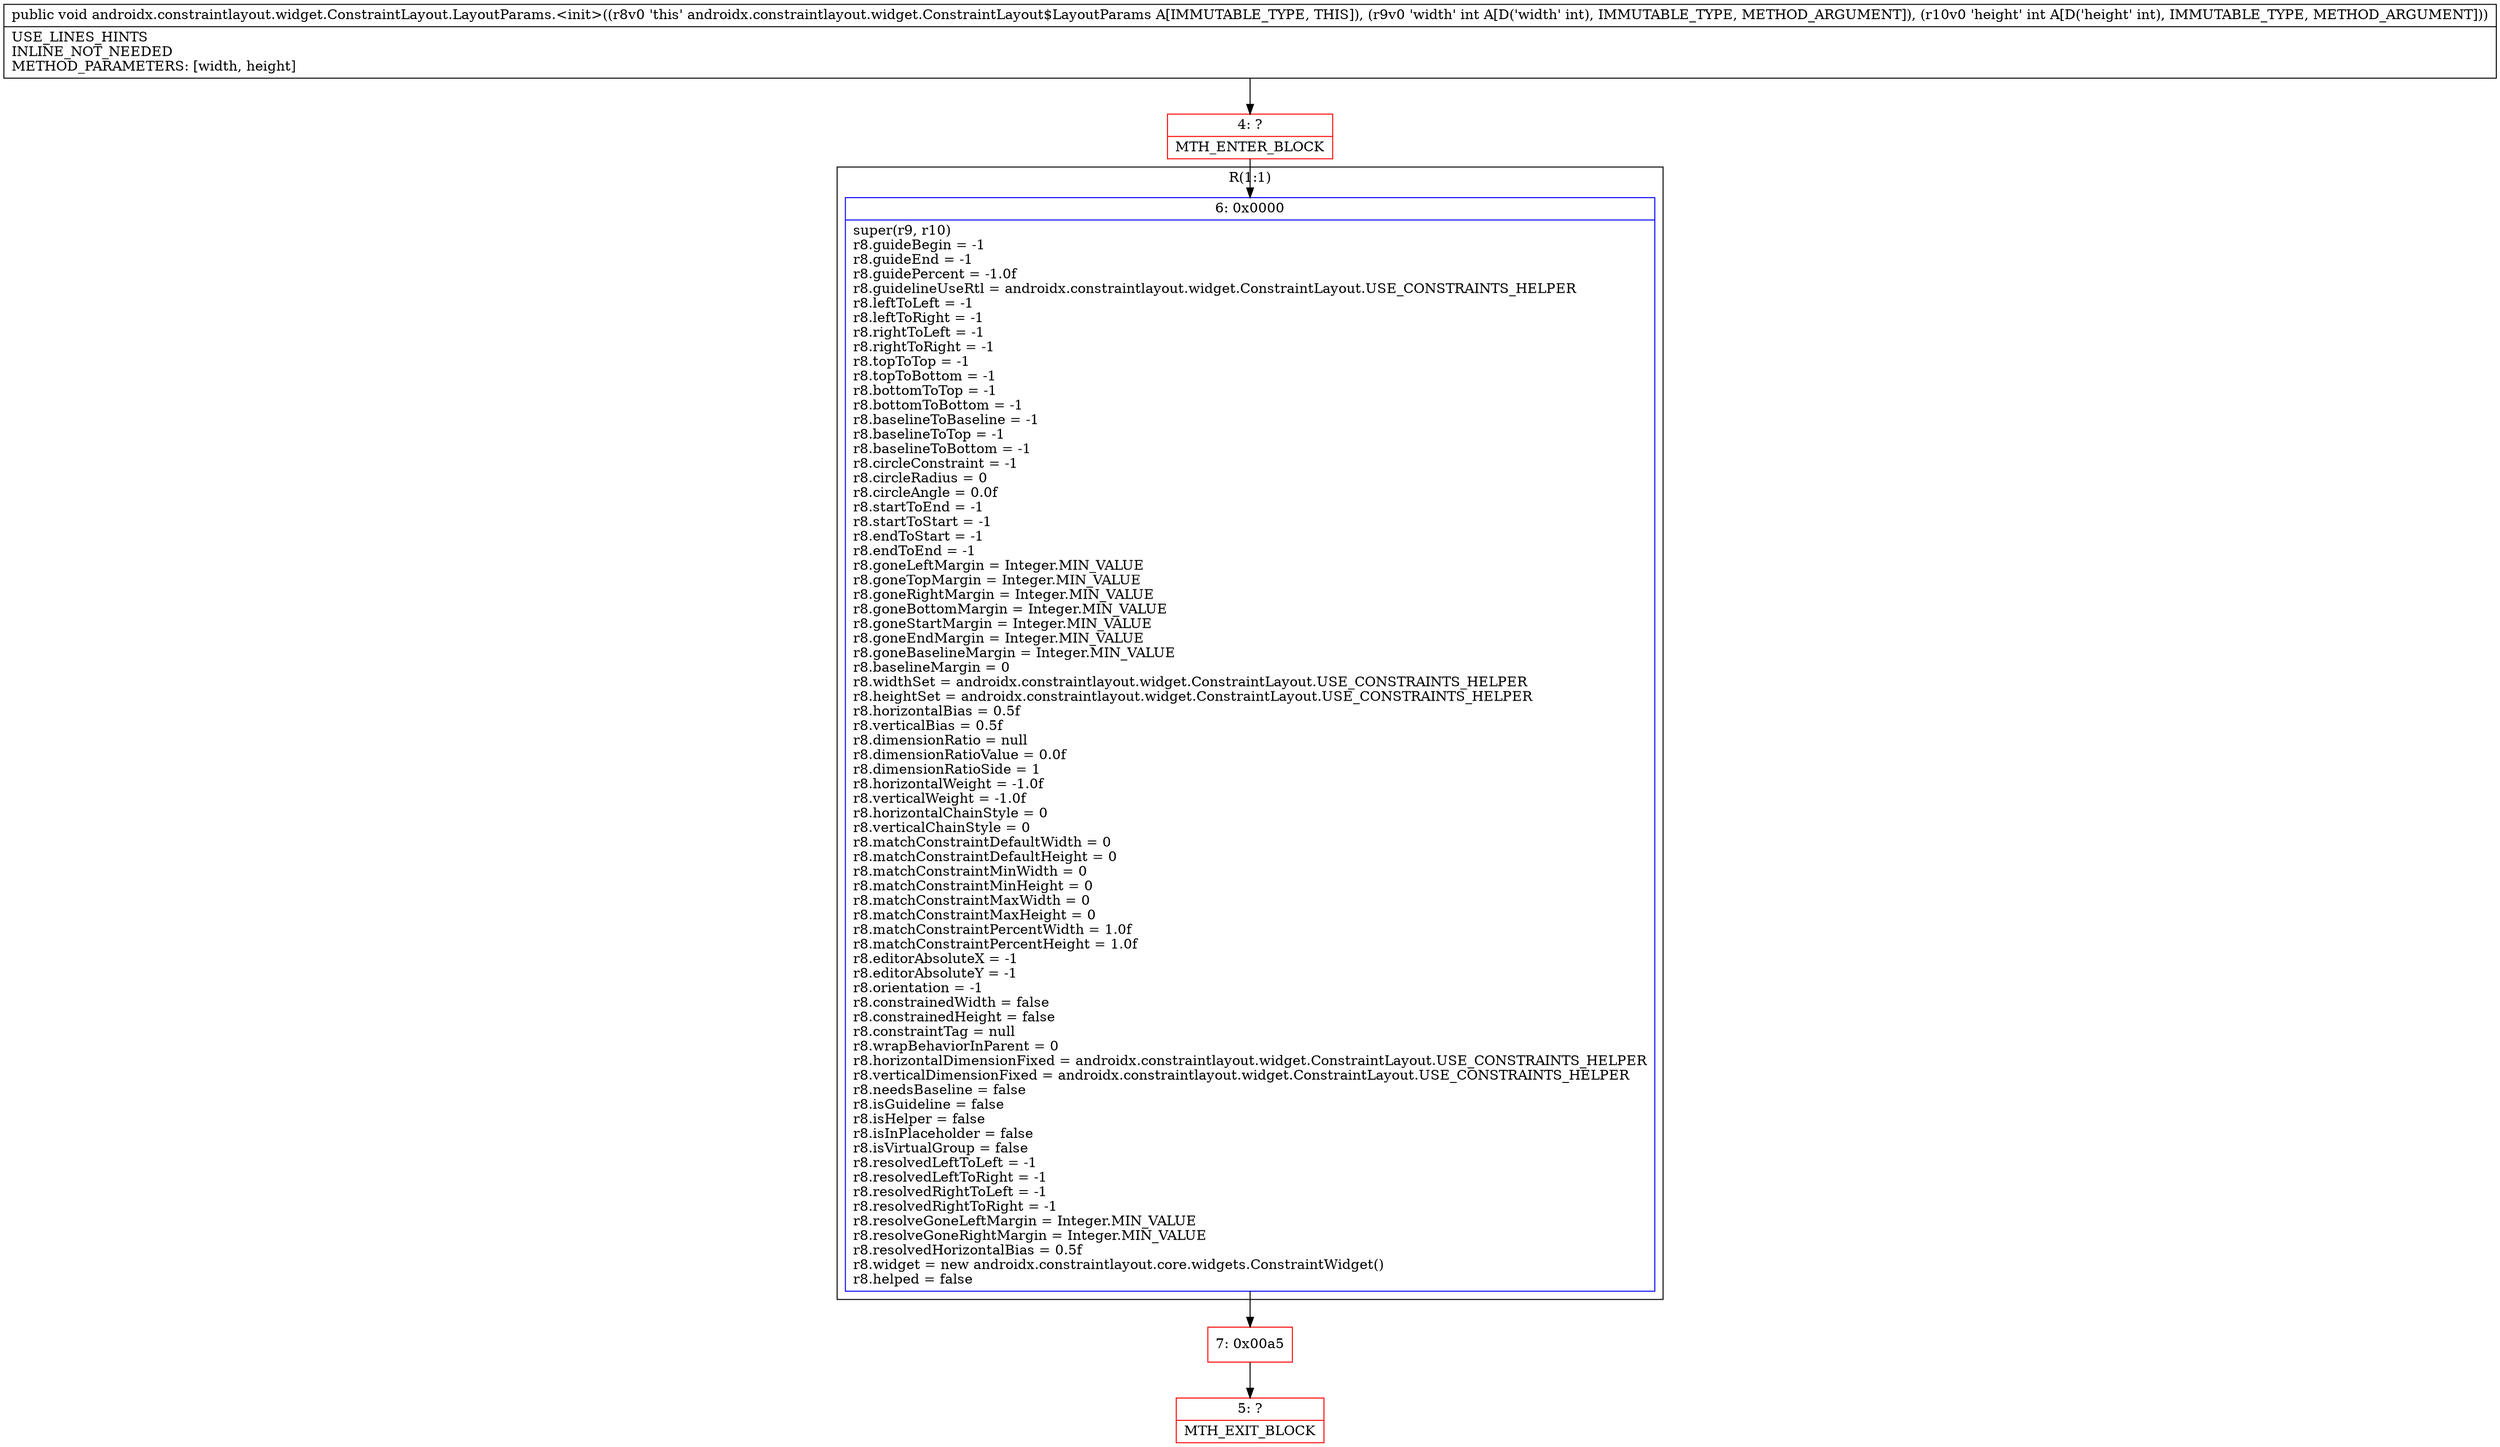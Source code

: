 digraph "CFG forandroidx.constraintlayout.widget.ConstraintLayout.LayoutParams.\<init\>(II)V" {
subgraph cluster_Region_282930288 {
label = "R(1:1)";
node [shape=record,color=blue];
Node_6 [shape=record,label="{6\:\ 0x0000|super(r9, r10)\lr8.guideBegin = \-1\lr8.guideEnd = \-1\lr8.guidePercent = \-1.0f\lr8.guidelineUseRtl = androidx.constraintlayout.widget.ConstraintLayout.USE_CONSTRAINTS_HELPER\lr8.leftToLeft = \-1\lr8.leftToRight = \-1\lr8.rightToLeft = \-1\lr8.rightToRight = \-1\lr8.topToTop = \-1\lr8.topToBottom = \-1\lr8.bottomToTop = \-1\lr8.bottomToBottom = \-1\lr8.baselineToBaseline = \-1\lr8.baselineToTop = \-1\lr8.baselineToBottom = \-1\lr8.circleConstraint = \-1\lr8.circleRadius = 0\lr8.circleAngle = 0.0f\lr8.startToEnd = \-1\lr8.startToStart = \-1\lr8.endToStart = \-1\lr8.endToEnd = \-1\lr8.goneLeftMargin = Integer.MIN_VALUE\lr8.goneTopMargin = Integer.MIN_VALUE\lr8.goneRightMargin = Integer.MIN_VALUE\lr8.goneBottomMargin = Integer.MIN_VALUE\lr8.goneStartMargin = Integer.MIN_VALUE\lr8.goneEndMargin = Integer.MIN_VALUE\lr8.goneBaselineMargin = Integer.MIN_VALUE\lr8.baselineMargin = 0\lr8.widthSet = androidx.constraintlayout.widget.ConstraintLayout.USE_CONSTRAINTS_HELPER\lr8.heightSet = androidx.constraintlayout.widget.ConstraintLayout.USE_CONSTRAINTS_HELPER\lr8.horizontalBias = 0.5f\lr8.verticalBias = 0.5f\lr8.dimensionRatio = null\lr8.dimensionRatioValue = 0.0f\lr8.dimensionRatioSide = 1\lr8.horizontalWeight = \-1.0f\lr8.verticalWeight = \-1.0f\lr8.horizontalChainStyle = 0\lr8.verticalChainStyle = 0\lr8.matchConstraintDefaultWidth = 0\lr8.matchConstraintDefaultHeight = 0\lr8.matchConstraintMinWidth = 0\lr8.matchConstraintMinHeight = 0\lr8.matchConstraintMaxWidth = 0\lr8.matchConstraintMaxHeight = 0\lr8.matchConstraintPercentWidth = 1.0f\lr8.matchConstraintPercentHeight = 1.0f\lr8.editorAbsoluteX = \-1\lr8.editorAbsoluteY = \-1\lr8.orientation = \-1\lr8.constrainedWidth = false\lr8.constrainedHeight = false\lr8.constraintTag = null\lr8.wrapBehaviorInParent = 0\lr8.horizontalDimensionFixed = androidx.constraintlayout.widget.ConstraintLayout.USE_CONSTRAINTS_HELPER\lr8.verticalDimensionFixed = androidx.constraintlayout.widget.ConstraintLayout.USE_CONSTRAINTS_HELPER\lr8.needsBaseline = false\lr8.isGuideline = false\lr8.isHelper = false\lr8.isInPlaceholder = false\lr8.isVirtualGroup = false\lr8.resolvedLeftToLeft = \-1\lr8.resolvedLeftToRight = \-1\lr8.resolvedRightToLeft = \-1\lr8.resolvedRightToRight = \-1\lr8.resolveGoneLeftMargin = Integer.MIN_VALUE\lr8.resolveGoneRightMargin = Integer.MIN_VALUE\lr8.resolvedHorizontalBias = 0.5f\lr8.widget = new androidx.constraintlayout.core.widgets.ConstraintWidget()\lr8.helped = false\l}"];
}
Node_4 [shape=record,color=red,label="{4\:\ ?|MTH_ENTER_BLOCK\l}"];
Node_7 [shape=record,color=red,label="{7\:\ 0x00a5}"];
Node_5 [shape=record,color=red,label="{5\:\ ?|MTH_EXIT_BLOCK\l}"];
MethodNode[shape=record,label="{public void androidx.constraintlayout.widget.ConstraintLayout.LayoutParams.\<init\>((r8v0 'this' androidx.constraintlayout.widget.ConstraintLayout$LayoutParams A[IMMUTABLE_TYPE, THIS]), (r9v0 'width' int A[D('width' int), IMMUTABLE_TYPE, METHOD_ARGUMENT]), (r10v0 'height' int A[D('height' int), IMMUTABLE_TYPE, METHOD_ARGUMENT]))  | USE_LINES_HINTS\lINLINE_NOT_NEEDED\lMETHOD_PARAMETERS: [width, height]\l}"];
MethodNode -> Node_4;Node_6 -> Node_7;
Node_4 -> Node_6;
Node_7 -> Node_5;
}


